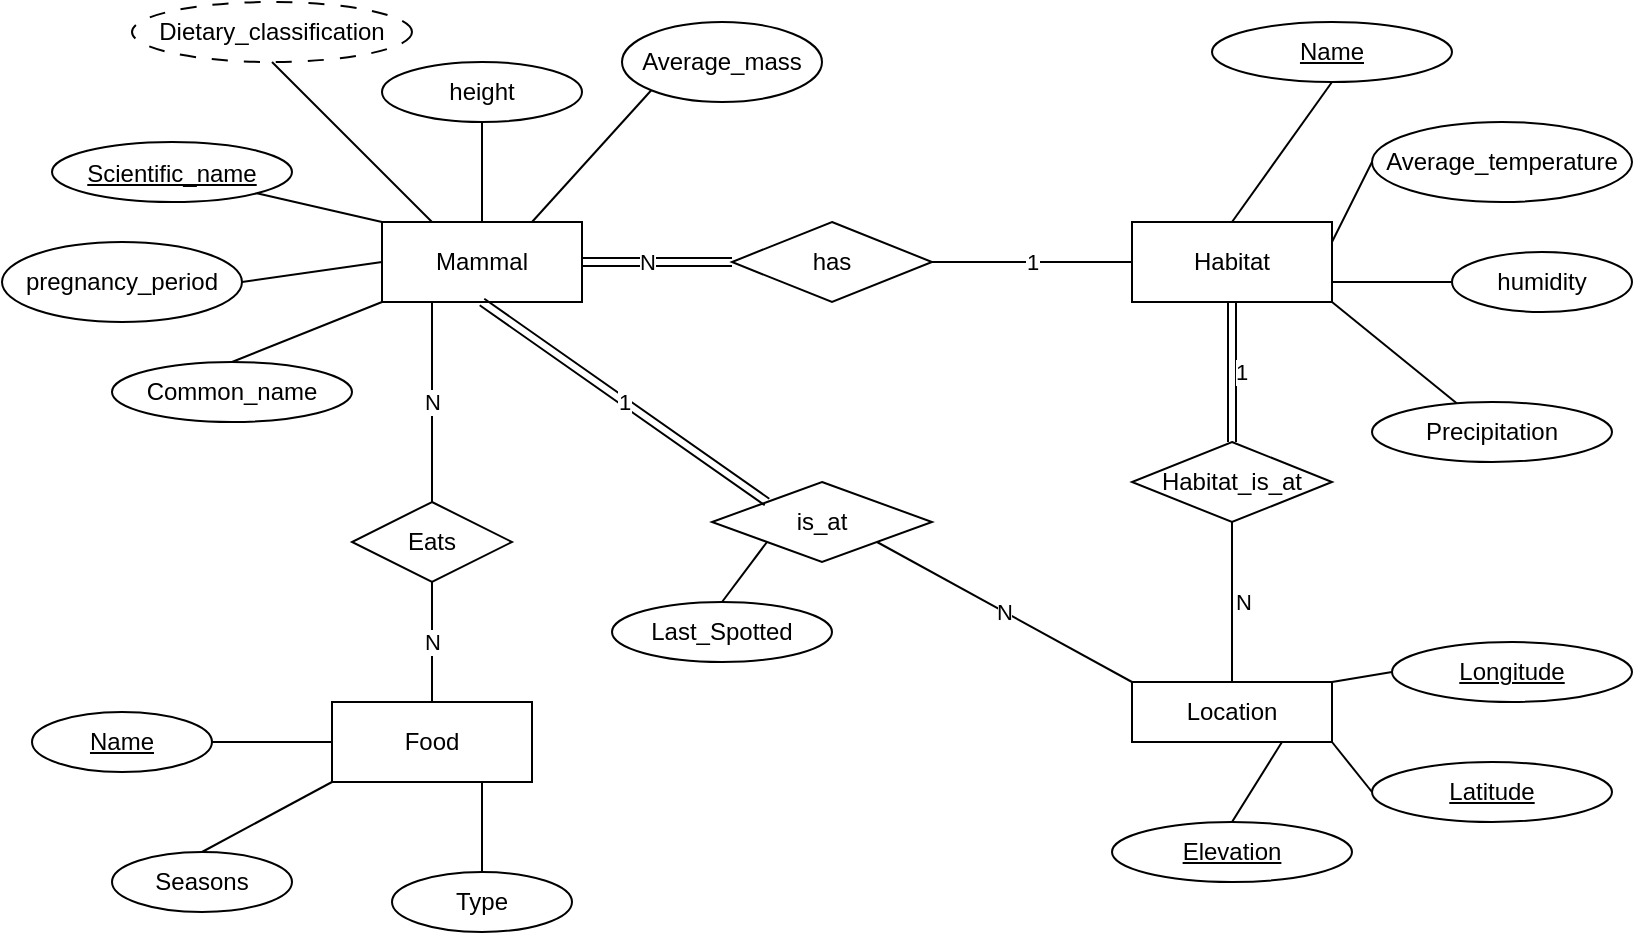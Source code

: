 <mxfile version="23.0.2" type="github">
  <diagram id="R2lEEEUBdFMjLlhIrx00" name="Page-1">
    <mxGraphModel dx="1393" dy="776" grid="1" gridSize="10" guides="1" tooltips="1" connect="1" arrows="1" fold="1" page="1" pageScale="1" pageWidth="850" pageHeight="1100" math="0" shadow="0" extFonts="Permanent Marker^https://fonts.googleapis.com/css?family=Permanent+Marker">
      <root>
        <mxCell id="0" />
        <mxCell id="1" parent="0" />
        <mxCell id="7sQpSWEZFjkxRv6NlpaU-1" value="Mammal" style="rounded=0;whiteSpace=wrap;html=1;" parent="1" vertex="1">
          <mxGeometry x="215" y="180" width="100" height="40" as="geometry" />
        </mxCell>
        <mxCell id="7sQpSWEZFjkxRv6NlpaU-2" value="Habitat" style="rounded=0;whiteSpace=wrap;html=1;" parent="1" vertex="1">
          <mxGeometry x="590" y="180" width="100" height="40" as="geometry" />
        </mxCell>
        <mxCell id="7sQpSWEZFjkxRv6NlpaU-3" value="Food" style="rounded=0;whiteSpace=wrap;html=1;" parent="1" vertex="1">
          <mxGeometry x="190" y="420" width="100" height="40" as="geometry" />
        </mxCell>
        <mxCell id="7sQpSWEZFjkxRv6NlpaU-4" value="&lt;u&gt;Scientific_name&lt;/u&gt;" style="ellipse;whiteSpace=wrap;html=1;strokeWidth=1;verticalAlign=middle;horizontal=1;spacingBottom=0;spacingTop=2;" parent="1" vertex="1">
          <mxGeometry x="50" y="140" width="120" height="30" as="geometry" />
        </mxCell>
        <mxCell id="7sQpSWEZFjkxRv6NlpaU-5" value="Dietary_classification" style="ellipse;whiteSpace=wrap;html=1;dashed=1;dashPattern=8 8;" parent="1" vertex="1">
          <mxGeometry x="90" y="70" width="140" height="30" as="geometry" />
        </mxCell>
        <mxCell id="7sQpSWEZFjkxRv6NlpaU-6" value="pregnancy_period" style="ellipse;whiteSpace=wrap;html=1;" parent="1" vertex="1">
          <mxGeometry x="25" y="190" width="120" height="40" as="geometry" />
        </mxCell>
        <mxCell id="7sQpSWEZFjkxRv6NlpaU-7" value="height" style="ellipse;whiteSpace=wrap;html=1;" parent="1" vertex="1">
          <mxGeometry x="215" y="100" width="100" height="30" as="geometry" />
        </mxCell>
        <mxCell id="7sQpSWEZFjkxRv6NlpaU-8" value="Average_mass" style="ellipse;whiteSpace=wrap;html=1;" parent="1" vertex="1">
          <mxGeometry x="335" y="80" width="100" height="40" as="geometry" />
        </mxCell>
        <mxCell id="7sQpSWEZFjkxRv6NlpaU-15" style="edgeStyle=orthogonalEdgeStyle;rounded=0;orthogonalLoop=1;jettySize=auto;html=1;exitX=0.5;exitY=1;exitDx=0;exitDy=0;" parent="1" source="7sQpSWEZFjkxRv6NlpaU-8" target="7sQpSWEZFjkxRv6NlpaU-8" edge="1">
          <mxGeometry relative="1" as="geometry" />
        </mxCell>
        <mxCell id="7sQpSWEZFjkxRv6NlpaU-17" value="Common_name" style="ellipse;whiteSpace=wrap;html=1;" parent="1" vertex="1">
          <mxGeometry x="80" y="250" width="120" height="30" as="geometry" />
        </mxCell>
        <mxCell id="7sQpSWEZFjkxRv6NlpaU-18" value="" style="endArrow=none;html=1;rounded=0;exitX=1;exitY=0.5;exitDx=0;exitDy=0;entryX=0;entryY=0.5;entryDx=0;entryDy=0;" parent="1" source="7sQpSWEZFjkxRv6NlpaU-6" target="7sQpSWEZFjkxRv6NlpaU-1" edge="1">
          <mxGeometry width="50" height="50" relative="1" as="geometry">
            <mxPoint x="550" y="300" as="sourcePoint" />
            <mxPoint x="600" y="250" as="targetPoint" />
          </mxGeometry>
        </mxCell>
        <mxCell id="7sQpSWEZFjkxRv6NlpaU-20" value="" style="endArrow=none;html=1;rounded=0;exitX=1;exitY=1;exitDx=0;exitDy=0;entryX=0;entryY=0;entryDx=0;entryDy=0;" parent="1" source="7sQpSWEZFjkxRv6NlpaU-4" target="7sQpSWEZFjkxRv6NlpaU-1" edge="1">
          <mxGeometry width="50" height="50" relative="1" as="geometry">
            <mxPoint x="550" y="300" as="sourcePoint" />
            <mxPoint x="600" y="250" as="targetPoint" />
          </mxGeometry>
        </mxCell>
        <mxCell id="7sQpSWEZFjkxRv6NlpaU-21" value="" style="endArrow=none;html=1;rounded=0;entryX=0.5;entryY=1;entryDx=0;entryDy=0;exitX=0.25;exitY=0;exitDx=0;exitDy=0;" parent="1" source="7sQpSWEZFjkxRv6NlpaU-1" target="7sQpSWEZFjkxRv6NlpaU-5" edge="1">
          <mxGeometry width="50" height="50" relative="1" as="geometry">
            <mxPoint x="270" y="200" as="sourcePoint" />
            <mxPoint x="320" y="150" as="targetPoint" />
          </mxGeometry>
        </mxCell>
        <mxCell id="7sQpSWEZFjkxRv6NlpaU-22" value="" style="endArrow=none;html=1;rounded=0;exitX=0.5;exitY=0;exitDx=0;exitDy=0;entryX=0.5;entryY=1;entryDx=0;entryDy=0;" parent="1" source="7sQpSWEZFjkxRv6NlpaU-1" target="7sQpSWEZFjkxRv6NlpaU-7" edge="1">
          <mxGeometry width="50" height="50" relative="1" as="geometry">
            <mxPoint x="350" y="210" as="sourcePoint" />
            <mxPoint x="400" y="160" as="targetPoint" />
          </mxGeometry>
        </mxCell>
        <mxCell id="7sQpSWEZFjkxRv6NlpaU-23" value="" style="endArrow=none;html=1;rounded=0;entryX=0;entryY=1;entryDx=0;entryDy=0;exitX=0.5;exitY=0;exitDx=0;exitDy=0;" parent="1" source="7sQpSWEZFjkxRv6NlpaU-17" target="7sQpSWEZFjkxRv6NlpaU-1" edge="1">
          <mxGeometry width="50" height="50" relative="1" as="geometry">
            <mxPoint x="350" y="330" as="sourcePoint" />
            <mxPoint x="400" y="280" as="targetPoint" />
          </mxGeometry>
        </mxCell>
        <mxCell id="7sQpSWEZFjkxRv6NlpaU-24" value="" style="endArrow=none;html=1;rounded=0;entryX=0.75;entryY=0;entryDx=0;entryDy=0;exitX=0;exitY=1;exitDx=0;exitDy=0;" parent="1" source="7sQpSWEZFjkxRv6NlpaU-8" target="7sQpSWEZFjkxRv6NlpaU-1" edge="1">
          <mxGeometry width="50" height="50" relative="1" as="geometry">
            <mxPoint x="350" y="290" as="sourcePoint" />
            <mxPoint x="400" y="240" as="targetPoint" />
          </mxGeometry>
        </mxCell>
        <mxCell id="7sQpSWEZFjkxRv6NlpaU-25" value="Average_temperature" style="ellipse;whiteSpace=wrap;html=1;" parent="1" vertex="1">
          <mxGeometry x="710" y="130" width="130" height="40" as="geometry" />
        </mxCell>
        <mxCell id="7sQpSWEZFjkxRv6NlpaU-26" value="&lt;u&gt;Name&lt;/u&gt;" style="ellipse;whiteSpace=wrap;html=1;" parent="1" vertex="1">
          <mxGeometry x="630" y="80" width="120" height="30" as="geometry" />
        </mxCell>
        <mxCell id="7sQpSWEZFjkxRv6NlpaU-28" value="humidity" style="ellipse;whiteSpace=wrap;html=1;" parent="1" vertex="1">
          <mxGeometry x="750" y="195" width="90" height="30" as="geometry" />
        </mxCell>
        <mxCell id="7sQpSWEZFjkxRv6NlpaU-29" value="Precipitation" style="ellipse;whiteSpace=wrap;html=1;" parent="1" vertex="1">
          <mxGeometry x="710" y="270" width="120" height="30" as="geometry" />
        </mxCell>
        <mxCell id="7sQpSWEZFjkxRv6NlpaU-31" value="Location" style="rounded=0;whiteSpace=wrap;html=1;" parent="1" vertex="1">
          <mxGeometry x="590" y="410" width="100" height="30" as="geometry" />
        </mxCell>
        <mxCell id="7sQpSWEZFjkxRv6NlpaU-32" value="&lt;u&gt;Longitude&lt;/u&gt;" style="ellipse;whiteSpace=wrap;html=1;" parent="1" vertex="1">
          <mxGeometry x="720" y="390" width="120" height="30" as="geometry" />
        </mxCell>
        <mxCell id="7sQpSWEZFjkxRv6NlpaU-33" value="&lt;u&gt;Latitude&lt;/u&gt;" style="ellipse;whiteSpace=wrap;html=1;" parent="1" vertex="1">
          <mxGeometry x="710" y="450" width="120" height="30" as="geometry" />
        </mxCell>
        <mxCell id="7sQpSWEZFjkxRv6NlpaU-34" value="&lt;u&gt;Elevation&lt;/u&gt;" style="ellipse;whiteSpace=wrap;html=1;" parent="1" vertex="1">
          <mxGeometry x="580" y="480" width="120" height="30" as="geometry" />
        </mxCell>
        <mxCell id="7sQpSWEZFjkxRv6NlpaU-36" value="" style="endArrow=none;html=1;rounded=0;exitX=1;exitY=0;exitDx=0;exitDy=0;entryX=0;entryY=0.5;entryDx=0;entryDy=0;" parent="1" source="7sQpSWEZFjkxRv6NlpaU-31" target="7sQpSWEZFjkxRv6NlpaU-32" edge="1">
          <mxGeometry width="50" height="50" relative="1" as="geometry">
            <mxPoint x="450" y="260" as="sourcePoint" />
            <mxPoint x="500" y="210" as="targetPoint" />
          </mxGeometry>
        </mxCell>
        <mxCell id="7sQpSWEZFjkxRv6NlpaU-37" value="" style="endArrow=none;html=1;rounded=0;exitX=1;exitY=1;exitDx=0;exitDy=0;entryX=0;entryY=0.5;entryDx=0;entryDy=0;" parent="1" source="7sQpSWEZFjkxRv6NlpaU-31" target="7sQpSWEZFjkxRv6NlpaU-33" edge="1">
          <mxGeometry width="50" height="50" relative="1" as="geometry">
            <mxPoint x="680" y="490" as="sourcePoint" />
            <mxPoint x="730" y="440" as="targetPoint" />
          </mxGeometry>
        </mxCell>
        <mxCell id="7sQpSWEZFjkxRv6NlpaU-38" value="" style="endArrow=none;html=1;rounded=0;entryX=0.75;entryY=1;entryDx=0;entryDy=0;exitX=0.5;exitY=0;exitDx=0;exitDy=0;" parent="1" source="7sQpSWEZFjkxRv6NlpaU-34" target="7sQpSWEZFjkxRv6NlpaU-31" edge="1">
          <mxGeometry width="50" height="50" relative="1" as="geometry">
            <mxPoint x="490" y="510" as="sourcePoint" />
            <mxPoint x="540" y="460" as="targetPoint" />
          </mxGeometry>
        </mxCell>
        <mxCell id="7sQpSWEZFjkxRv6NlpaU-39" value="" style="endArrow=none;html=1;rounded=0;entryX=1;entryY=1;entryDx=0;entryDy=0;" parent="1" source="7sQpSWEZFjkxRv6NlpaU-29" target="7sQpSWEZFjkxRv6NlpaU-2" edge="1">
          <mxGeometry width="50" height="50" relative="1" as="geometry">
            <mxPoint x="640" y="269.289" as="sourcePoint" />
            <mxPoint x="640" y="230" as="targetPoint" />
          </mxGeometry>
        </mxCell>
        <mxCell id="7sQpSWEZFjkxRv6NlpaU-40" value="" style="endArrow=none;html=1;rounded=0;exitX=0;exitY=0.5;exitDx=0;exitDy=0;entryX=1;entryY=0.75;entryDx=0;entryDy=0;" parent="1" source="7sQpSWEZFjkxRv6NlpaU-28" target="7sQpSWEZFjkxRv6NlpaU-2" edge="1">
          <mxGeometry width="50" height="50" relative="1" as="geometry">
            <mxPoint x="540" y="280" as="sourcePoint" />
            <mxPoint x="590" y="230" as="targetPoint" />
          </mxGeometry>
        </mxCell>
        <mxCell id="7sQpSWEZFjkxRv6NlpaU-41" value="" style="endArrow=none;html=1;rounded=0;exitX=1;exitY=0.25;exitDx=0;exitDy=0;entryX=0;entryY=0.5;entryDx=0;entryDy=0;" parent="1" source="7sQpSWEZFjkxRv6NlpaU-2" target="7sQpSWEZFjkxRv6NlpaU-25" edge="1">
          <mxGeometry width="50" height="50" relative="1" as="geometry">
            <mxPoint x="520" y="240" as="sourcePoint" />
            <mxPoint x="570" y="190" as="targetPoint" />
          </mxGeometry>
        </mxCell>
        <mxCell id="7sQpSWEZFjkxRv6NlpaU-42" value="" style="endArrow=none;html=1;rounded=0;entryX=0.5;entryY=1;entryDx=0;entryDy=0;exitX=0.5;exitY=0;exitDx=0;exitDy=0;" parent="1" source="7sQpSWEZFjkxRv6NlpaU-2" target="7sQpSWEZFjkxRv6NlpaU-26" edge="1">
          <mxGeometry width="50" height="50" relative="1" as="geometry">
            <mxPoint x="410" y="250" as="sourcePoint" />
            <mxPoint x="460" y="200" as="targetPoint" />
          </mxGeometry>
        </mxCell>
        <mxCell id="7sQpSWEZFjkxRv6NlpaU-44" value="&lt;u&gt;Name&lt;/u&gt;" style="ellipse;whiteSpace=wrap;html=1;" parent="1" vertex="1">
          <mxGeometry x="40" y="425" width="90" height="30" as="geometry" />
        </mxCell>
        <mxCell id="7sQpSWEZFjkxRv6NlpaU-45" value="Seasons" style="ellipse;whiteSpace=wrap;html=1;" parent="1" vertex="1">
          <mxGeometry x="80" y="495" width="90" height="30" as="geometry" />
        </mxCell>
        <mxCell id="7sQpSWEZFjkxRv6NlpaU-46" value="Type" style="ellipse;whiteSpace=wrap;html=1;" parent="1" vertex="1">
          <mxGeometry x="220" y="505" width="90" height="30" as="geometry" />
        </mxCell>
        <mxCell id="7sQpSWEZFjkxRv6NlpaU-47" value="" style="endArrow=none;html=1;rounded=0;exitX=1;exitY=0.5;exitDx=0;exitDy=0;entryX=0;entryY=0.5;entryDx=0;entryDy=0;" parent="1" source="7sQpSWEZFjkxRv6NlpaU-44" target="7sQpSWEZFjkxRv6NlpaU-3" edge="1">
          <mxGeometry width="50" height="50" relative="1" as="geometry">
            <mxPoint x="150" y="415" as="sourcePoint" />
            <mxPoint x="200" y="365" as="targetPoint" />
          </mxGeometry>
        </mxCell>
        <mxCell id="7sQpSWEZFjkxRv6NlpaU-48" value="" style="endArrow=none;html=1;rounded=0;entryX=0;entryY=1;entryDx=0;entryDy=0;exitX=0.5;exitY=0;exitDx=0;exitDy=0;" parent="1" source="7sQpSWEZFjkxRv6NlpaU-45" target="7sQpSWEZFjkxRv6NlpaU-3" edge="1">
          <mxGeometry width="50" height="50" relative="1" as="geometry">
            <mxPoint x="180" y="515" as="sourcePoint" />
            <mxPoint x="230" y="475" as="targetPoint" />
          </mxGeometry>
        </mxCell>
        <mxCell id="7sQpSWEZFjkxRv6NlpaU-49" value="" style="endArrow=none;html=1;rounded=0;entryX=0.75;entryY=1;entryDx=0;entryDy=0;exitX=0.5;exitY=0;exitDx=0;exitDy=0;" parent="1" source="7sQpSWEZFjkxRv6NlpaU-46" target="7sQpSWEZFjkxRv6NlpaU-3" edge="1">
          <mxGeometry width="50" height="50" relative="1" as="geometry">
            <mxPoint x="240" y="535" as="sourcePoint" />
            <mxPoint x="290" y="485" as="targetPoint" />
          </mxGeometry>
        </mxCell>
        <mxCell id="7sQpSWEZFjkxRv6NlpaU-50" value="Habitat_is_at" style="rhombus;whiteSpace=wrap;html=1;" parent="1" vertex="1">
          <mxGeometry x="590" y="290" width="100" height="40" as="geometry" />
        </mxCell>
        <mxCell id="7sQpSWEZFjkxRv6NlpaU-51" value="1" style="endArrow=none;html=1;rounded=0;entryX=0.5;entryY=1;entryDx=0;entryDy=0;exitX=0.5;exitY=0;exitDx=0;exitDy=0;align=left;shape=link;" parent="1" source="7sQpSWEZFjkxRv6NlpaU-50" target="7sQpSWEZFjkxRv6NlpaU-2" edge="1">
          <mxGeometry width="50" height="50" relative="1" as="geometry">
            <mxPoint x="610" y="310" as="sourcePoint" />
            <mxPoint x="530" y="240" as="targetPoint" />
          </mxGeometry>
        </mxCell>
        <mxCell id="7sQpSWEZFjkxRv6NlpaU-52" value="N" style="endArrow=none;html=1;rounded=0;entryX=0.5;entryY=1;entryDx=0;entryDy=0;exitX=0.5;exitY=0;exitDx=0;exitDy=0;align=left;" parent="1" source="7sQpSWEZFjkxRv6NlpaU-31" target="7sQpSWEZFjkxRv6NlpaU-50" edge="1">
          <mxGeometry width="50" height="50" relative="1" as="geometry">
            <mxPoint x="580" y="480" as="sourcePoint" />
            <mxPoint x="630" y="430" as="targetPoint" />
          </mxGeometry>
        </mxCell>
        <mxCell id="7sQpSWEZFjkxRv6NlpaU-53" value="has" style="rhombus;whiteSpace=wrap;html=1;" parent="1" vertex="1">
          <mxGeometry x="390" y="180" width="100" height="40" as="geometry" />
        </mxCell>
        <mxCell id="7sQpSWEZFjkxRv6NlpaU-54" value="&lt;div style=&quot;&quot;&gt;N&lt;/div&gt;" style="endArrow=none;html=1;rounded=0;entryX=1;entryY=0.5;entryDx=0;entryDy=0;exitX=0;exitY=0.5;exitDx=0;exitDy=0;align=right;shape=link;" parent="1" source="7sQpSWEZFjkxRv6NlpaU-53" target="7sQpSWEZFjkxRv6NlpaU-1" edge="1">
          <mxGeometry width="50" height="50" relative="1" as="geometry">
            <mxPoint x="210" y="420" as="sourcePoint" />
            <mxPoint x="260" y="370" as="targetPoint" />
          </mxGeometry>
        </mxCell>
        <mxCell id="7sQpSWEZFjkxRv6NlpaU-55" value="1" style="endArrow=none;html=1;rounded=0;entryX=1;entryY=0.5;entryDx=0;entryDy=0;exitX=0;exitY=0.5;exitDx=0;exitDy=0;" parent="1" source="7sQpSWEZFjkxRv6NlpaU-2" target="7sQpSWEZFjkxRv6NlpaU-53" edge="1">
          <mxGeometry width="50" height="50" relative="1" as="geometry">
            <mxPoint x="430" y="440" as="sourcePoint" />
            <mxPoint x="480" y="390" as="targetPoint" />
          </mxGeometry>
        </mxCell>
        <mxCell id="7sQpSWEZFjkxRv6NlpaU-56" value="is_at" style="rhombus;whiteSpace=wrap;html=1;" parent="1" vertex="1">
          <mxGeometry x="380" y="310" width="110" height="40" as="geometry" />
        </mxCell>
        <mxCell id="7sQpSWEZFjkxRv6NlpaU-57" value="1" style="endArrow=none;html=1;rounded=0;entryX=0.5;entryY=1;entryDx=0;entryDy=0;exitX=0;exitY=0;exitDx=0;exitDy=0;shape=link;" parent="1" source="7sQpSWEZFjkxRv6NlpaU-56" target="7sQpSWEZFjkxRv6NlpaU-1" edge="1">
          <mxGeometry width="50" height="50" relative="1" as="geometry">
            <mxPoint x="320" y="380" as="sourcePoint" />
            <mxPoint x="370" y="330" as="targetPoint" />
          </mxGeometry>
        </mxCell>
        <mxCell id="7sQpSWEZFjkxRv6NlpaU-60" value="N" style="endArrow=none;html=1;rounded=0;entryX=1;entryY=1;entryDx=0;entryDy=0;exitX=0;exitY=0;exitDx=0;exitDy=0;" parent="1" source="7sQpSWEZFjkxRv6NlpaU-31" target="7sQpSWEZFjkxRv6NlpaU-56" edge="1">
          <mxGeometry width="50" height="50" relative="1" as="geometry">
            <mxPoint x="450" y="560" as="sourcePoint" />
            <mxPoint x="500" y="510" as="targetPoint" />
          </mxGeometry>
        </mxCell>
        <mxCell id="7sQpSWEZFjkxRv6NlpaU-61" value="Eats" style="rhombus;whiteSpace=wrap;html=1;" parent="1" vertex="1">
          <mxGeometry x="200" y="320" width="80" height="40" as="geometry" />
        </mxCell>
        <mxCell id="7sQpSWEZFjkxRv6NlpaU-62" value="N" style="endArrow=none;html=1;rounded=0;entryX=0.25;entryY=1;entryDx=0;entryDy=0;exitX=0.5;exitY=0;exitDx=0;exitDy=0;" parent="1" source="7sQpSWEZFjkxRv6NlpaU-61" target="7sQpSWEZFjkxRv6NlpaU-1" edge="1">
          <mxGeometry width="50" height="50" relative="1" as="geometry">
            <mxPoint x="230" y="340" as="sourcePoint" />
            <mxPoint x="280" y="290" as="targetPoint" />
          </mxGeometry>
        </mxCell>
        <mxCell id="7sQpSWEZFjkxRv6NlpaU-63" value="N" style="endArrow=none;html=1;rounded=0;entryX=0.5;entryY=1;entryDx=0;entryDy=0;exitX=0.5;exitY=0;exitDx=0;exitDy=0;" parent="1" source="7sQpSWEZFjkxRv6NlpaU-3" target="7sQpSWEZFjkxRv6NlpaU-61" edge="1">
          <mxGeometry width="50" height="50" relative="1" as="geometry">
            <mxPoint x="240" y="530" as="sourcePoint" />
            <mxPoint x="270" y="480" as="targetPoint" />
          </mxGeometry>
        </mxCell>
        <mxCell id="7sQpSWEZFjkxRv6NlpaU-64" value="Last_Spotted" style="ellipse;whiteSpace=wrap;html=1;" parent="1" vertex="1">
          <mxGeometry x="330" y="370" width="110" height="30" as="geometry" />
        </mxCell>
        <mxCell id="7sQpSWEZFjkxRv6NlpaU-65" value="" style="endArrow=none;html=1;rounded=0;entryX=0;entryY=1;entryDx=0;entryDy=0;exitX=0.5;exitY=0;exitDx=0;exitDy=0;" parent="1" source="7sQpSWEZFjkxRv6NlpaU-64" target="7sQpSWEZFjkxRv6NlpaU-56" edge="1">
          <mxGeometry width="50" height="50" relative="1" as="geometry">
            <mxPoint x="330" y="480" as="sourcePoint" />
            <mxPoint x="380" y="430" as="targetPoint" />
          </mxGeometry>
        </mxCell>
      </root>
    </mxGraphModel>
  </diagram>
</mxfile>
